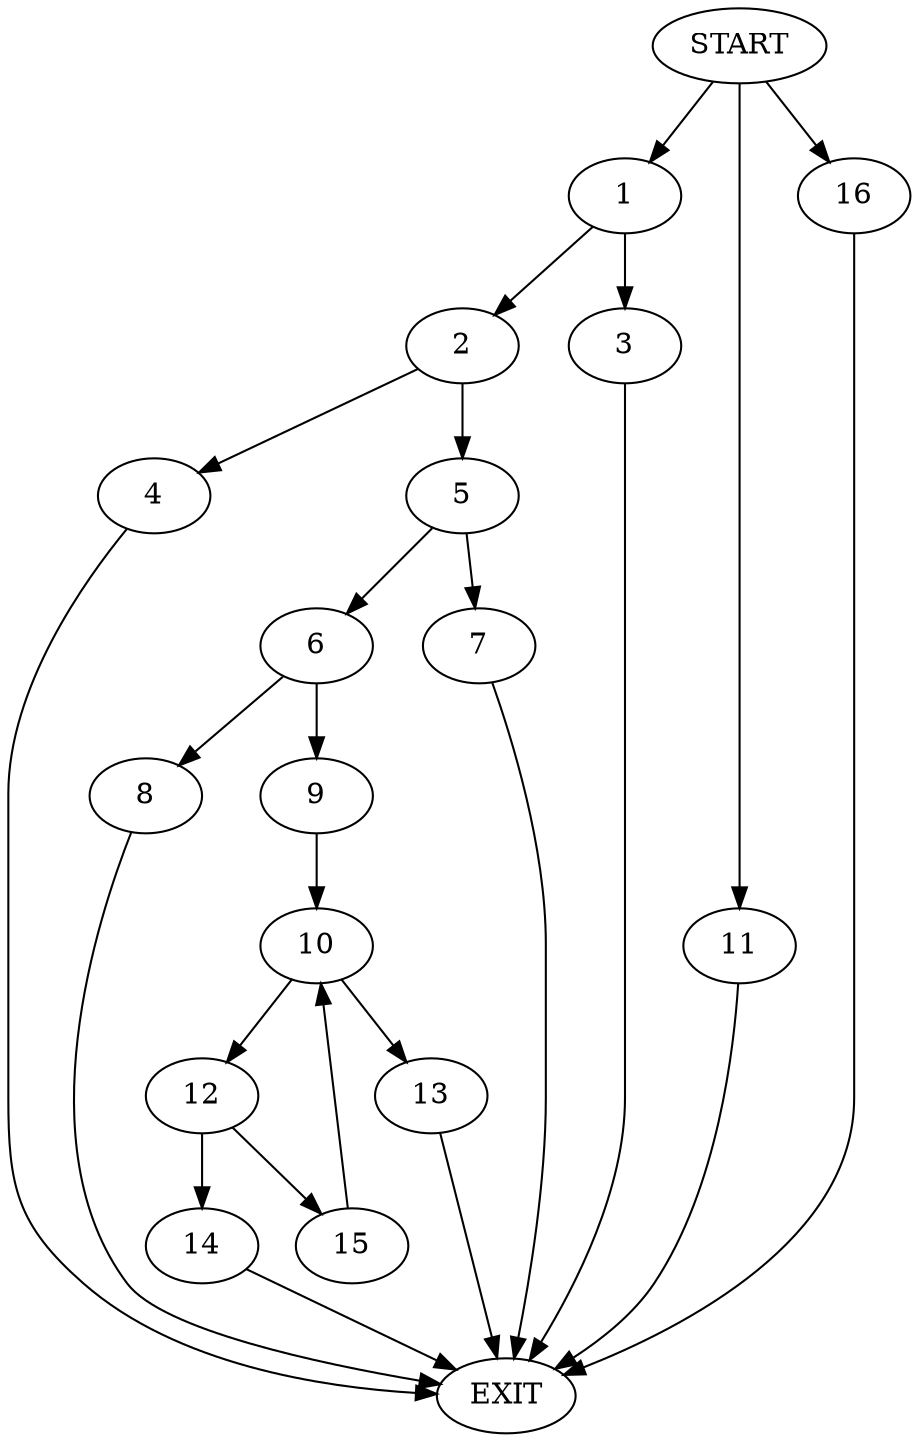 digraph {
0 [label="START"]
17 [label="EXIT"]
0 -> 1
1 -> 2
1 -> 3
3 -> 17
2 -> 4
2 -> 5
4 -> 17
5 -> 6
5 -> 7
7 -> 17
6 -> 8
6 -> 9
9 -> 10
8 -> 17
0 -> 11
11 -> 17
10 -> 12
10 -> 13
13 -> 17
12 -> 14
12 -> 15
15 -> 10
14 -> 17
0 -> 16
16 -> 17
}
